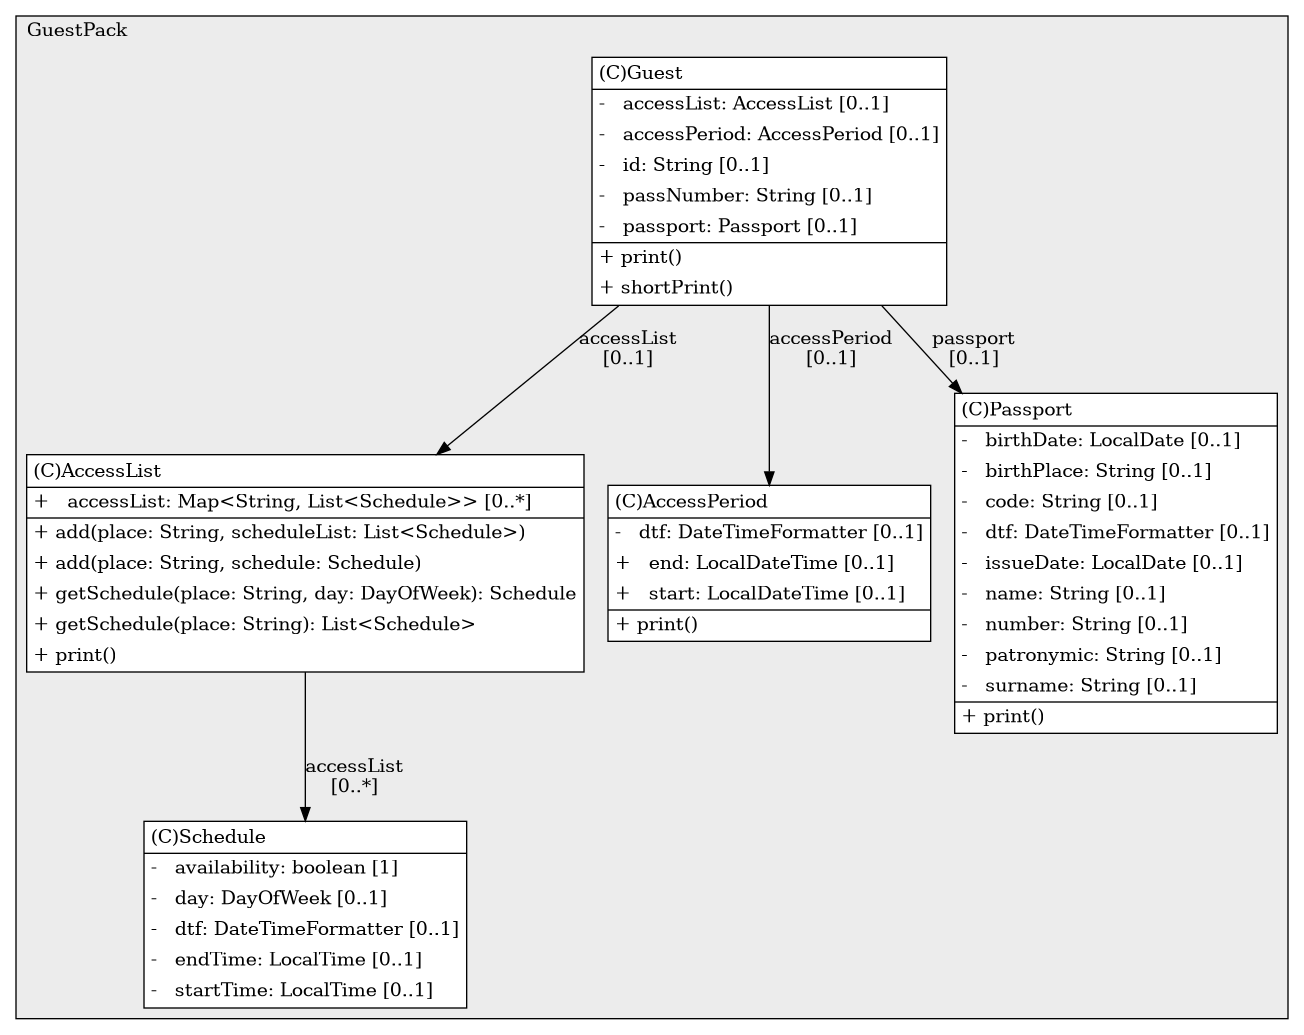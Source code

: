 @startuml

/' diagram meta data start
config=StructureConfiguration;
{
  "projectClassification": {
    "searchMode": "OpenProject", // OpenProject, AllProjects
    "includedProjects": "",
    "pathEndKeywords": "*.impl",
    "isClientPath": "",
    "isClientName": "",
    "isTestPath": "",
    "isTestName": "",
    "isMappingPath": "",
    "isMappingName": "",
    "isDataAccessPath": "",
    "isDataAccessName": "",
    "isDataStructurePath": "",
    "isDataStructureName": "",
    "isInterfaceStructuresPath": "",
    "isInterfaceStructuresName": "",
    "isEntryPointPath": "",
    "isEntryPointName": "",
    "treatFinalFieldsAsMandatory": false
  },
  "graphRestriction": {
    "classPackageExcludeFilter": "",
    "classPackageIncludeFilter": "",
    "classNameExcludeFilter": "",
    "classNameIncludeFilter": "",
    "methodNameExcludeFilter": "",
    "methodNameIncludeFilter": "",
    "removeByInheritance": "", // inheritance/annotation based filtering is done in a second step
    "removeByAnnotation": "",
    "removeByClassPackage": "", // cleanup the graph after inheritance/annotation based filtering is done
    "removeByClassName": "",
    "cutMappings": false,
    "cutEnum": true,
    "cutTests": true,
    "cutClient": true,
    "cutDataAccess": false,
    "cutInterfaceStructures": false,
    "cutDataStructures": false,
    "cutGetterAndSetter": true,
    "cutConstructors": true
  },
  "graphTraversal": {
    "forwardDepth": 6,
    "backwardDepth": 6,
    "classPackageExcludeFilter": "",
    "classPackageIncludeFilter": "",
    "classNameExcludeFilter": "",
    "classNameIncludeFilter": "",
    "methodNameExcludeFilter": "",
    "methodNameIncludeFilter": "",
    "hideMappings": false,
    "hideDataStructures": false,
    "hidePrivateMethods": true,
    "hideInterfaceCalls": true, // indirection: implementation -> interface (is hidden) -> implementation
    "onlyShowApplicationEntryPoints": false, // root node is included
    "useMethodCallsForStructureDiagram": "ForwardOnly" // ForwardOnly, BothDirections, No
  },
  "details": {
    "aggregation": "GroupByClass", // ByClass, GroupByClass, None
    "showClassGenericTypes": true,
    "showMethods": true,
    "showMethodParameterNames": true,
    "showMethodParameterTypes": true,
    "showMethodReturnType": true,
    "showPackageLevels": 2,
    "showDetailedClassStructure": true
  },
  "rootClass": "GuestPack.Guest",
  "extensionCallbackMethod": "" // qualified.class.name#methodName - signature: public static String method(String)
}
diagram meta data end '/



digraph g {
    rankdir="TB"
    splines=polyline
    

'nodes 
subgraph cluster_1115650033 { 
   	label=GuestPack
	labeljust=l
	fillcolor="#ececec"
	style=filled
   
   AccessList1115650033[
	label=<<TABLE BORDER="1" CELLBORDER="0" CELLPADDING="4" CELLSPACING="0">
<TR><TD ALIGN="LEFT" >(C)AccessList</TD></TR>
<HR/>
<TR><TD ALIGN="LEFT" >+   accessList: Map&lt;String, List&lt;Schedule&gt;&gt; [0..*]</TD></TR>
<HR/>
<TR><TD ALIGN="LEFT" >+ add(place: String, scheduleList: List&lt;Schedule&gt;)</TD></TR>
<TR><TD ALIGN="LEFT" >+ add(place: String, schedule: Schedule)</TD></TR>
<TR><TD ALIGN="LEFT" >+ getSchedule(place: String, day: DayOfWeek): Schedule</TD></TR>
<TR><TD ALIGN="LEFT" >+ getSchedule(place: String): List&lt;Schedule&gt;</TD></TR>
<TR><TD ALIGN="LEFT" >+ print()</TD></TR>
</TABLE>>
	style=filled
	margin=0
	shape=plaintext
	fillcolor="#FFFFFF"
];

AccessPeriod1115650033[
	label=<<TABLE BORDER="1" CELLBORDER="0" CELLPADDING="4" CELLSPACING="0">
<TR><TD ALIGN="LEFT" >(C)AccessPeriod</TD></TR>
<HR/>
<TR><TD ALIGN="LEFT" >-   dtf: DateTimeFormatter [0..1]</TD></TR>
<TR><TD ALIGN="LEFT" >+   end: LocalDateTime [0..1]</TD></TR>
<TR><TD ALIGN="LEFT" >+   start: LocalDateTime [0..1]</TD></TR>
<HR/>
<TR><TD ALIGN="LEFT" >+ print()</TD></TR>
</TABLE>>
	style=filled
	margin=0
	shape=plaintext
	fillcolor="#FFFFFF"
];

Guest1115650033[
	label=<<TABLE BORDER="1" CELLBORDER="0" CELLPADDING="4" CELLSPACING="0">
<TR><TD ALIGN="LEFT" >(C)Guest</TD></TR>
<HR/>
<TR><TD ALIGN="LEFT" >-   accessList: AccessList [0..1]</TD></TR>
<TR><TD ALIGN="LEFT" >-   accessPeriod: AccessPeriod [0..1]</TD></TR>
<TR><TD ALIGN="LEFT" >-   id: String [0..1]</TD></TR>
<TR><TD ALIGN="LEFT" >-   passNumber: String [0..1]</TD></TR>
<TR><TD ALIGN="LEFT" >-   passport: Passport [0..1]</TD></TR>
<HR/>
<TR><TD ALIGN="LEFT" >+ print()</TD></TR>
<TR><TD ALIGN="LEFT" >+ shortPrint()</TD></TR>
</TABLE>>
	style=filled
	margin=0
	shape=plaintext
	fillcolor="#FFFFFF"
];

Passport1115650033[
	label=<<TABLE BORDER="1" CELLBORDER="0" CELLPADDING="4" CELLSPACING="0">
<TR><TD ALIGN="LEFT" >(C)Passport</TD></TR>
<HR/>
<TR><TD ALIGN="LEFT" >-   birthDate: LocalDate [0..1]</TD></TR>
<TR><TD ALIGN="LEFT" >-   birthPlace: String [0..1]</TD></TR>
<TR><TD ALIGN="LEFT" >-   code: String [0..1]</TD></TR>
<TR><TD ALIGN="LEFT" >-   dtf: DateTimeFormatter [0..1]</TD></TR>
<TR><TD ALIGN="LEFT" >-   issueDate: LocalDate [0..1]</TD></TR>
<TR><TD ALIGN="LEFT" >-   name: String [0..1]</TD></TR>
<TR><TD ALIGN="LEFT" >-   number: String [0..1]</TD></TR>
<TR><TD ALIGN="LEFT" >-   patronymic: String [0..1]</TD></TR>
<TR><TD ALIGN="LEFT" >-   surname: String [0..1]</TD></TR>
<HR/>
<TR><TD ALIGN="LEFT" >+ print()</TD></TR>
</TABLE>>
	style=filled
	margin=0
	shape=plaintext
	fillcolor="#FFFFFF"
];

Schedule1115650033[
	label=<<TABLE BORDER="1" CELLBORDER="0" CELLPADDING="4" CELLSPACING="0">
<TR><TD ALIGN="LEFT" >(C)Schedule</TD></TR>
<HR/>
<TR><TD ALIGN="LEFT" >-   availability: boolean [1]</TD></TR>
<TR><TD ALIGN="LEFT" >-   day: DayOfWeek [0..1]</TD></TR>
<TR><TD ALIGN="LEFT" >-   dtf: DateTimeFormatter [0..1]</TD></TR>
<TR><TD ALIGN="LEFT" >-   endTime: LocalTime [0..1]</TD></TR>
<TR><TD ALIGN="LEFT" >-   startTime: LocalTime [0..1]</TD></TR>
</TABLE>>
	style=filled
	margin=0
	shape=plaintext
	fillcolor="#FFFFFF"
];
} 

'edges    
AccessList1115650033 -> Schedule1115650033[label="accessList
[0..*]"];
Guest1115650033 -> AccessList1115650033[label="accessList
[0..1]"];
Guest1115650033 -> AccessPeriod1115650033[label="accessPeriod
[0..1]"];
Guest1115650033 -> Passport1115650033[label="passport
[0..1]"];
    
}
@enduml